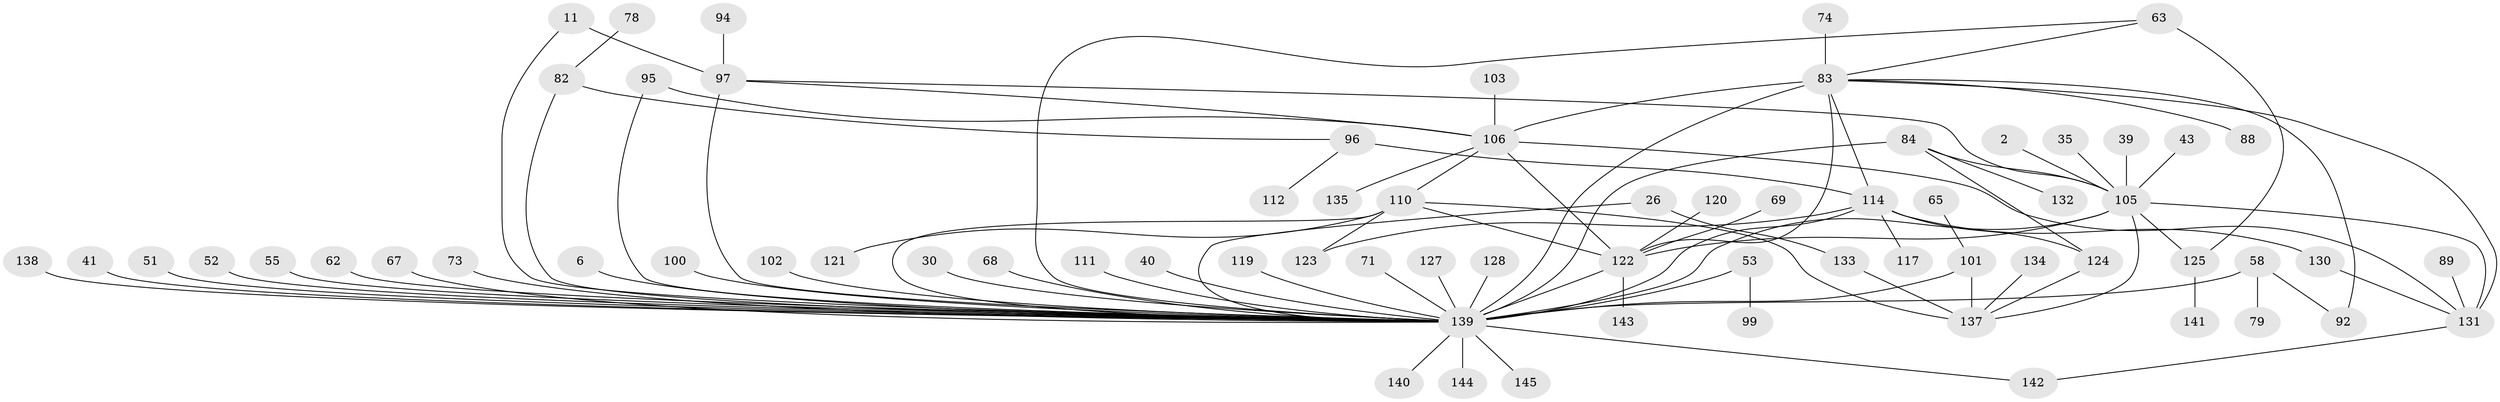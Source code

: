 // original degree distribution, {12: 0.020689655172413793, 1: 0.41379310344827586, 8: 0.020689655172413793, 6: 0.06206896551724138, 38: 0.006896551724137931, 4: 0.07586206896551724, 3: 0.1310344827586207, 10: 0.013793103448275862, 5: 0.034482758620689655, 2: 0.20689655172413793, 7: 0.006896551724137931, 9: 0.006896551724137931}
// Generated by graph-tools (version 1.1) at 2025/48/03/09/25 04:48:17]
// undirected, 72 vertices, 96 edges
graph export_dot {
graph [start="1"]
  node [color=gray90,style=filled];
  2;
  6;
  11;
  26;
  30;
  35;
  39;
  40;
  41;
  43;
  51;
  52;
  53 [super="+47"];
  55;
  58 [super="+8"];
  62;
  63;
  65;
  67;
  68;
  69;
  71;
  73;
  74 [super="+23"];
  78 [super="+56"];
  79;
  82 [super="+15"];
  83 [super="+54+16"];
  84 [super="+29"];
  88;
  89;
  92 [super="+86"];
  94;
  95;
  96 [super="+76"];
  97 [super="+38"];
  99;
  100;
  101 [super="+22"];
  102;
  103;
  105 [super="+93+13"];
  106 [super="+90+77"];
  110 [super="+80"];
  111;
  112;
  114 [super="+113+66"];
  117;
  119;
  120;
  121 [super="+17"];
  122 [super="+118+116"];
  123;
  124 [super="+109"];
  125 [super="+36"];
  127;
  128;
  130;
  131 [super="+50+64"];
  132;
  133 [super="+115"];
  134;
  135;
  137 [super="+4+44+85+37+42"];
  138;
  139 [super="+104+108+61+126+136+25"];
  140;
  141;
  142 [super="+129"];
  143;
  144;
  145;
  2 -- 105;
  6 -- 139;
  11 -- 97 [weight=2];
  11 -- 139;
  26 -- 133;
  26 -- 139 [weight=3];
  30 -- 139;
  35 -- 105;
  39 -- 105;
  40 -- 139;
  41 -- 139;
  43 -- 105;
  51 -- 139;
  52 -- 139;
  53 -- 99;
  53 -- 139 [weight=2];
  55 -- 139;
  58 -- 79;
  58 -- 92;
  58 -- 139 [weight=3];
  62 -- 139;
  63 -- 125 [weight=2];
  63 -- 83;
  63 -- 139;
  65 -- 101;
  67 -- 139;
  68 -- 139;
  69 -- 122;
  71 -- 139;
  73 -- 139;
  74 -- 83;
  78 -- 82;
  82 -- 139 [weight=2];
  82 -- 96;
  83 -- 88;
  83 -- 139 [weight=6];
  83 -- 131;
  83 -- 106;
  83 -- 92;
  83 -- 122;
  83 -- 114 [weight=3];
  84 -- 132;
  84 -- 124;
  84 -- 139 [weight=3];
  84 -- 105;
  89 -- 131;
  94 -- 97;
  95 -- 106;
  95 -- 139;
  96 -- 114 [weight=2];
  96 -- 112;
  97 -- 106;
  97 -- 139 [weight=2];
  97 -- 105 [weight=2];
  100 -- 139;
  101 -- 137 [weight=2];
  101 -- 139 [weight=4];
  102 -- 139;
  103 -- 106;
  105 -- 139 [weight=4];
  105 -- 131 [weight=3];
  105 -- 137;
  105 -- 125 [weight=2];
  105 -- 122 [weight=3];
  106 -- 135;
  106 -- 131;
  106 -- 110;
  106 -- 122 [weight=4];
  110 -- 137 [weight=2];
  110 -- 122;
  110 -- 123;
  110 -- 121;
  110 -- 139 [weight=4];
  111 -- 139;
  114 -- 124;
  114 -- 139 [weight=5];
  114 -- 130;
  114 -- 117;
  114 -- 123;
  119 -- 139;
  120 -- 122;
  122 -- 139 [weight=3];
  122 -- 143 [weight=2];
  124 -- 137;
  125 -- 141;
  127 -- 139;
  128 -- 139;
  130 -- 131;
  131 -- 142;
  133 -- 137;
  134 -- 137;
  138 -- 139;
  139 -- 140;
  139 -- 142;
  139 -- 144;
  139 -- 145;
}
